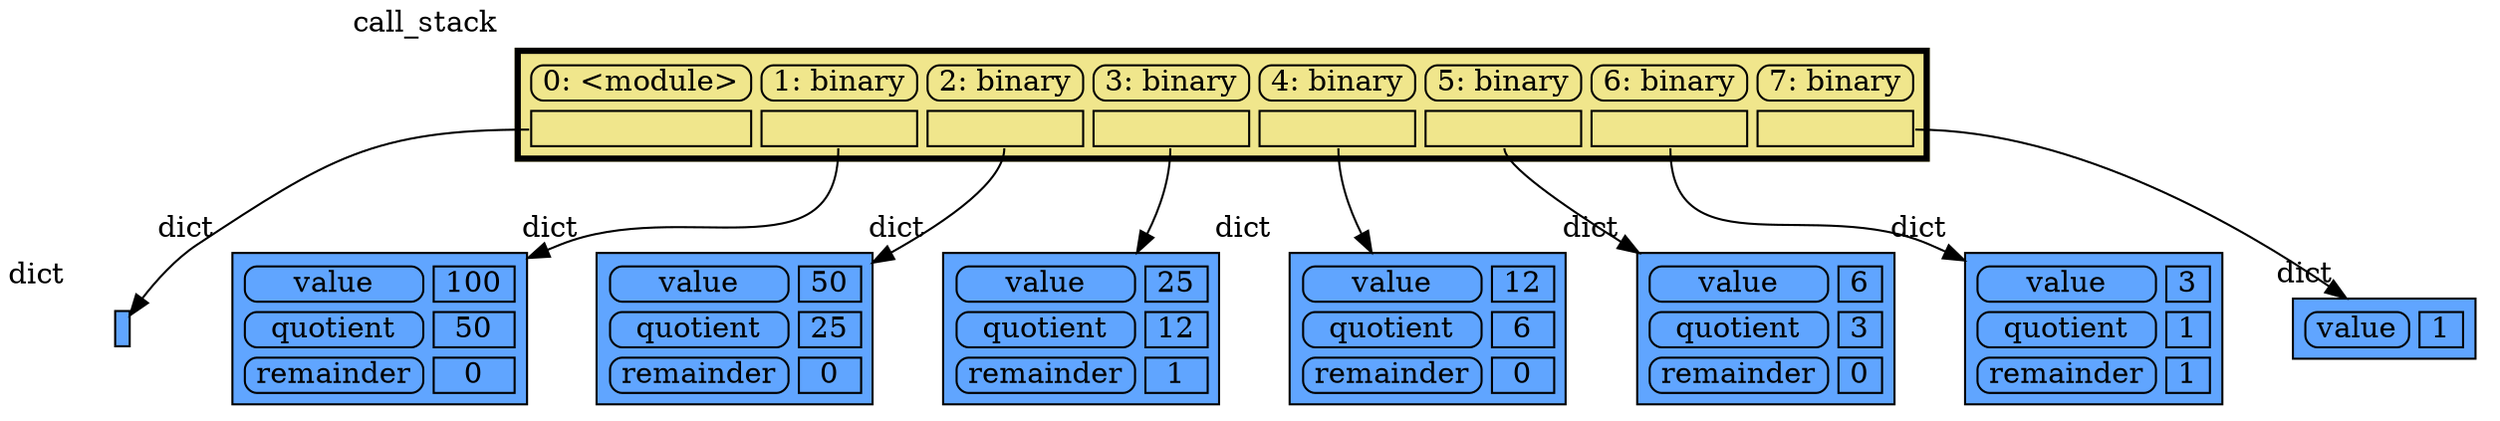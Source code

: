 digraph memory_graph {
	node [shape=plaintext]
	node124014212722112 [label=<
<TABLE BORDER="1" CELLBORDER="1" CELLSPACING="0" CELLPADDING="0" BGCOLOR="#60a5ff" PORT="table">
    <TR><TD BORDER="0"> </TD></TR>
</TABLE>
> xlabel=dict]
	node124014208712064 [label=<
<TABLE BORDER="1" CELLBORDER="1" CELLSPACING="5" CELLPADDING="0" BGCOLOR="#60a5ff" PORT="table">
    <TR><TD BORDER="1" STYLE="ROUNDED"> value </TD><TD BORDER="1"> 100 </TD></TR>
    <TR><TD BORDER="1" STYLE="ROUNDED"> quotient </TD><TD BORDER="1"> 50 </TD></TR>
    <TR><TD BORDER="1" STYLE="ROUNDED"> remainder </TD><TD BORDER="1"> 0 </TD></TR>
</TABLE>
> xlabel=dict]
	node124014208709120 [label=<
<TABLE BORDER="1" CELLBORDER="1" CELLSPACING="5" CELLPADDING="0" BGCOLOR="#60a5ff" PORT="table">
    <TR><TD BORDER="1" STYLE="ROUNDED"> value </TD><TD BORDER="1"> 50 </TD></TR>
    <TR><TD BORDER="1" STYLE="ROUNDED"> quotient </TD><TD BORDER="1"> 25 </TD></TR>
    <TR><TD BORDER="1" STYLE="ROUNDED"> remainder </TD><TD BORDER="1"> 0 </TD></TR>
</TABLE>
> xlabel=dict]
	node124014208712256 [label=<
<TABLE BORDER="1" CELLBORDER="1" CELLSPACING="5" CELLPADDING="0" BGCOLOR="#60a5ff" PORT="table">
    <TR><TD BORDER="1" STYLE="ROUNDED"> value </TD><TD BORDER="1"> 25 </TD></TR>
    <TR><TD BORDER="1" STYLE="ROUNDED"> quotient </TD><TD BORDER="1"> 12 </TD></TR>
    <TR><TD BORDER="1" STYLE="ROUNDED"> remainder </TD><TD BORDER="1"> 1 </TD></TR>
</TABLE>
> xlabel=dict]
	node124014208712128 [label=<
<TABLE BORDER="1" CELLBORDER="1" CELLSPACING="5" CELLPADDING="0" BGCOLOR="#60a5ff" PORT="table">
    <TR><TD BORDER="1" STYLE="ROUNDED"> value </TD><TD BORDER="1"> 12 </TD></TR>
    <TR><TD BORDER="1" STYLE="ROUNDED"> quotient </TD><TD BORDER="1"> 6 </TD></TR>
    <TR><TD BORDER="1" STYLE="ROUNDED"> remainder </TD><TD BORDER="1"> 0 </TD></TR>
</TABLE>
> xlabel=dict]
	node124014208709568 [label=<
<TABLE BORDER="1" CELLBORDER="1" CELLSPACING="5" CELLPADDING="0" BGCOLOR="#60a5ff" PORT="table">
    <TR><TD BORDER="1" STYLE="ROUNDED"> value </TD><TD BORDER="1"> 6 </TD></TR>
    <TR><TD BORDER="1" STYLE="ROUNDED"> quotient </TD><TD BORDER="1"> 3 </TD></TR>
    <TR><TD BORDER="1" STYLE="ROUNDED"> remainder </TD><TD BORDER="1"> 0 </TD></TR>
</TABLE>
> xlabel=dict]
	node124014208711872 [label=<
<TABLE BORDER="1" CELLBORDER="1" CELLSPACING="5" CELLPADDING="0" BGCOLOR="#60a5ff" PORT="table">
    <TR><TD BORDER="1" STYLE="ROUNDED"> value </TD><TD BORDER="1"> 3 </TD></TR>
    <TR><TD BORDER="1" STYLE="ROUNDED"> quotient </TD><TD BORDER="1"> 1 </TD></TR>
    <TR><TD BORDER="1" STYLE="ROUNDED"> remainder </TD><TD BORDER="1"> 1 </TD></TR>
</TABLE>
> xlabel=dict]
	node124014208711936 [label=<
<TABLE BORDER="1" CELLBORDER="1" CELLSPACING="5" CELLPADDING="0" BGCOLOR="#60a5ff" PORT="table">
    <TR><TD BORDER="1" STYLE="ROUNDED"> value </TD><TD BORDER="1"> 1 </TD></TR>
</TABLE>
> xlabel=dict]
	node124014208595472 [label=<
<TABLE BORDER="3" CELLBORDER="1" CELLSPACING="5" CELLPADDING="0" BGCOLOR="khaki" PORT="table">
    <TR><TD BORDER="1" STYLE="ROUNDED"> 0: &lt;module&gt; </TD><TD BORDER="1" STYLE="ROUNDED"> 1: binary </TD><TD BORDER="1" STYLE="ROUNDED"> 2: binary </TD><TD BORDER="1" STYLE="ROUNDED"> 3: binary </TD><TD BORDER="1" STYLE="ROUNDED"> 4: binary </TD><TD BORDER="1" STYLE="ROUNDED"> 5: binary </TD><TD BORDER="1" STYLE="ROUNDED"> 6: binary </TD><TD BORDER="1" STYLE="ROUNDED"> 7: binary </TD></TR>
    <TR><TD BORDER="1" PORT="ref0"> </TD><TD BORDER="1" PORT="ref1"> </TD><TD BORDER="1" PORT="ref2"> </TD><TD BORDER="1" PORT="ref3"> </TD><TD BORDER="1" PORT="ref4"> </TD><TD BORDER="1" PORT="ref5"> </TD><TD BORDER="1" PORT="ref6"> </TD><TD BORDER="1" PORT="ref7"> </TD></TR>
</TABLE>
> xlabel=call_stack]
	node124014208595472:ref0 -> node124014212722112:table [style=solid]
	node124014208595472:ref1 -> node124014208712064:table [style=solid]
	node124014208595472:ref2 -> node124014208709120:table [style=solid]
	node124014208595472:ref3 -> node124014208712256:table [style=solid]
	node124014208595472:ref4 -> node124014208712128:table [style=solid]
	node124014208595472:ref5 -> node124014208709568:table [style=solid]
	node124014208595472:ref6 -> node124014208711872:table [style=solid]
	node124014208595472:ref7 -> node124014208711936:table [style=solid]
subgraph { rank=same; node124014212722112 -> node124014208712064 -> node124014208709120 -> node124014208712256 -> node124014208712128 -> node124014208709568 -> node124014208711872 -> node124014208711936[weight=10, style=invis]; }
}
